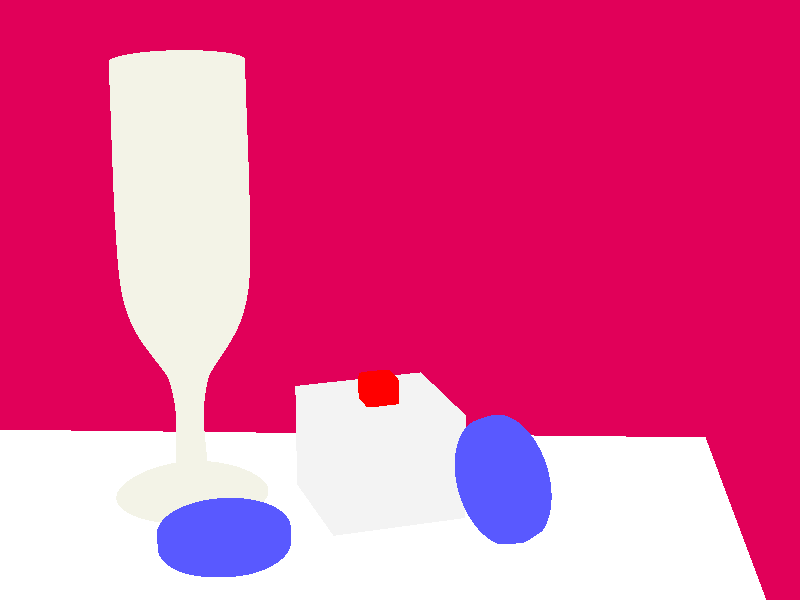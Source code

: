 // Autores: Ana Tian Villanueva
// Fecha: 21/02/2022
// Renderizar con tamaño: -H640 -W535
//--------------------------------------------------------------------------
#version 3.7;
global_settings{ assumed_gamma 1.0 }
#default{ finish{ ambient 0.1 diffuse 0.9 }} 

#include "colors.inc"
#include "textures.inc"
#include "glass.inc"
#include "metals.inc"
#include "golds.inc"
#include "stones.inc"
#include "woods.inc"
#include "shapes.inc"
#include "shapes2.inc"
#include "functions.inc"
#include "math.inc"
#include "transforms.inc"

#declare Camera_0 = camera {perspective angle 25.5          // front view
                            location  <0.3 , 3,-10>
                            right     x*image_width/image_height
                            look_at   <0.0 ,0 , 0.0>}
#declare Camera_1 = camera {/*ultra_wide_angle*/ angle 120  // de lejos
                            location  <0.0 , 2. ,-5>
                            right     x*image_width/image_height
                            look_at   <0.0 , 1 , 0.0>}
#declare Camera_2 = camera {/*ultra_wide_angle*/ angle 90  //right side view
                            location  <6, 0.5 , 0.8>
                            right     x*image_width/image_height
                            look_at   <0.0 , 1.0 , 0.0>}
#declare Camera_3 = camera {/*ultra_wide_angle*/ angle 30     // top view
                            location <3, 3.5, -5>
                            right     x*image_width/image_height
                            look_at <-1,1,0>
                            translate <5,0,0>
                            rotate <60,120,0>
                            }  
                            
                            
camera {Camera_0}      

// Luz ---------------------------------------------------------------------
light_source{<50,500,250> color White}  

sky_sphere { pigment { gradient <0,1,0>
    color_map { [0.00 rgb <0.6,0.7,1.0>]
                [0.35 rgb <0.1,0.0,0.8>]
                [0.65 rgb <0.1,0.0,0.8>]
                [1.00 rgb <0.6,0.7,1.0>] 
            } 
    scale 2         
    } // end of pigment
} //end of skysphere

plane { 
    <0,1,0>, -1
    texture { 
        pigment{ color rgb< 0.75, 0.0, 0.10>}
    } // end of texture 
} // end of plane

#declare mesa =
box {
    <0,0,0>,  // Near lower left corner
    <1,1,1>   // Far upper right corner
    texture { pigment { color White }}
    scale <3.5,1,2>
  }

object { 
    mesa
    translate <-2, -1, -4.2> // <x, y, z>
}

#declare copa = 
sor {
  10,
  <0.0, 0.>
  <0.15, 0.01>
  <0.24, 0.02>
  <0.07, 0.1>
  <0.05, 0.11>
  <0.06, 0.4>
  <0.17, 0.6>
  <0.2, 0.772>
  <0.2, 1.4>
  <0.2, 1.5>
  open
  texture {  pigment {rgbf <0.9, 0.9, 0.8, 0.4>}
  } // end of texture 
  interior{ ior 1.5 caustics 0.5}
  scale 0.9 
} // end of sor --------------------------------- 



#declare fichas = 
cylinder { 
    <0,0,0>,<0,0.2,0>, 0.8
    texture{ pigment { color <0.1, 0.1, 1.0> }} // end of texture
      scale 1
    } // end of cylinder  ------------------------------------

object {
    fichas
    scale 1/3
    rotate <-5, 0, 0> // <x°, y°, z°>
    translate<-0.6,0.02,-3.5>
}

#declare caja = 
box { <-1,0,-1>,< 1, 1.6, 1>   
    texture {  pigment {rgbf <0.9, 0.9, 0.9, 0.6>}
  } // end of texture 
} // end of box --------------------------------------

object {
    caja
    scale 1/3.5
    rotate <0, 70, 0> // <x°, y°, z°>
    translate<0,0.001,-3>
}

object {
    fichas
    scale 1/3
    rotate <-80, -60, 20> // <x°, y°, z°>
    translate<0.5,0.2,-3.25>
}

#declare dados =
superellipsoid { 
    <0.2,0.2> 
    texture{ pigment{ color Red} } // end of texture
    scale <1,1,1> 
} // -------------- end superellipsoid

// Dado encima de la caja
object {
    dados
    scale 1/14
    rotate <0, 70, 0> // <x°, y°, z°>
    translate<0,0.5,-3>
}

#declare copaDados = 

union {
    object {
        copa
        scale 1.5
        translate <-0.8, 0, -3> // <x, y, z>
    }

    object {
        dados
        scale 1/14
        rotate <0, 60, 0> // <x°, y°, z°>
        translate <-0.76, 0.7, -3> // <x, y, z>
    }

    object {
        dados
        scale 1/14
        rotate <0, 65, 0> // <x°, y°, z°>
        translate <-0.7, 0.825, -3> // <x, y, z>
    }

    object {
        dados
        scale 1/14
        rotate <0, 65, 0> // <x°, y°, z°>
        translate <-0.68, 0.97, -3> // <x, y, z>
    }

    object {
        dados
        scale 1/12
        rotate <0, 70, 0> // <x°, y°, z°>
        translate <-0.65, 1.14, -3> // <x, y, z>
    }
}

object {
    copaDados
}
